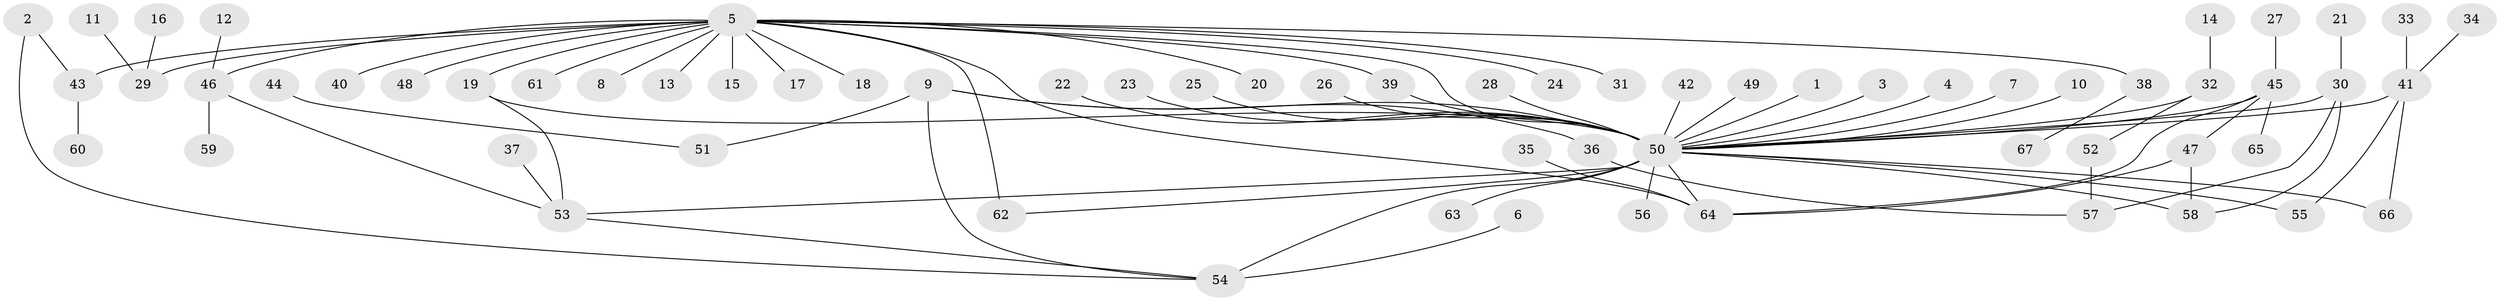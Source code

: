 // original degree distribution, {5: 0.06766917293233082, 19: 0.007518796992481203, 37: 0.007518796992481203, 7: 0.007518796992481203, 4: 0.05263157894736842, 1: 0.518796992481203, 6: 0.015037593984962405, 2: 0.24060150375939848, 3: 0.07518796992481203, 9: 0.007518796992481203}
// Generated by graph-tools (version 1.1) at 2025/26/03/09/25 03:26:08]
// undirected, 67 vertices, 83 edges
graph export_dot {
graph [start="1"]
  node [color=gray90,style=filled];
  1;
  2;
  3;
  4;
  5;
  6;
  7;
  8;
  9;
  10;
  11;
  12;
  13;
  14;
  15;
  16;
  17;
  18;
  19;
  20;
  21;
  22;
  23;
  24;
  25;
  26;
  27;
  28;
  29;
  30;
  31;
  32;
  33;
  34;
  35;
  36;
  37;
  38;
  39;
  40;
  41;
  42;
  43;
  44;
  45;
  46;
  47;
  48;
  49;
  50;
  51;
  52;
  53;
  54;
  55;
  56;
  57;
  58;
  59;
  60;
  61;
  62;
  63;
  64;
  65;
  66;
  67;
  1 -- 50 [weight=1.0];
  2 -- 43 [weight=1.0];
  2 -- 54 [weight=1.0];
  3 -- 50 [weight=1.0];
  4 -- 50 [weight=1.0];
  5 -- 8 [weight=1.0];
  5 -- 13 [weight=1.0];
  5 -- 15 [weight=1.0];
  5 -- 17 [weight=1.0];
  5 -- 18 [weight=1.0];
  5 -- 19 [weight=1.0];
  5 -- 20 [weight=1.0];
  5 -- 24 [weight=1.0];
  5 -- 29 [weight=2.0];
  5 -- 31 [weight=1.0];
  5 -- 38 [weight=1.0];
  5 -- 39 [weight=1.0];
  5 -- 40 [weight=1.0];
  5 -- 43 [weight=1.0];
  5 -- 46 [weight=1.0];
  5 -- 48 [weight=1.0];
  5 -- 50 [weight=2.0];
  5 -- 61 [weight=2.0];
  5 -- 62 [weight=1.0];
  5 -- 64 [weight=1.0];
  6 -- 54 [weight=1.0];
  7 -- 50 [weight=1.0];
  9 -- 36 [weight=1.0];
  9 -- 50 [weight=1.0];
  9 -- 51 [weight=1.0];
  9 -- 54 [weight=1.0];
  10 -- 50 [weight=1.0];
  11 -- 29 [weight=1.0];
  12 -- 46 [weight=1.0];
  14 -- 32 [weight=1.0];
  16 -- 29 [weight=1.0];
  19 -- 50 [weight=2.0];
  19 -- 53 [weight=1.0];
  21 -- 30 [weight=1.0];
  22 -- 50 [weight=1.0];
  23 -- 50 [weight=1.0];
  25 -- 50 [weight=1.0];
  26 -- 50 [weight=1.0];
  27 -- 45 [weight=1.0];
  28 -- 50 [weight=1.0];
  30 -- 50 [weight=1.0];
  30 -- 57 [weight=1.0];
  30 -- 58 [weight=1.0];
  32 -- 50 [weight=1.0];
  32 -- 52 [weight=1.0];
  33 -- 41 [weight=1.0];
  34 -- 41 [weight=1.0];
  35 -- 64 [weight=1.0];
  36 -- 57 [weight=1.0];
  37 -- 53 [weight=1.0];
  38 -- 67 [weight=1.0];
  39 -- 50 [weight=1.0];
  41 -- 50 [weight=2.0];
  41 -- 55 [weight=1.0];
  41 -- 66 [weight=1.0];
  42 -- 50 [weight=1.0];
  43 -- 60 [weight=1.0];
  44 -- 51 [weight=1.0];
  45 -- 47 [weight=1.0];
  45 -- 50 [weight=1.0];
  45 -- 64 [weight=1.0];
  45 -- 65 [weight=1.0];
  46 -- 53 [weight=1.0];
  46 -- 59 [weight=1.0];
  47 -- 58 [weight=1.0];
  47 -- 64 [weight=1.0];
  49 -- 50 [weight=1.0];
  50 -- 53 [weight=1.0];
  50 -- 54 [weight=2.0];
  50 -- 55 [weight=1.0];
  50 -- 56 [weight=1.0];
  50 -- 58 [weight=1.0];
  50 -- 62 [weight=1.0];
  50 -- 63 [weight=1.0];
  50 -- 64 [weight=1.0];
  50 -- 66 [weight=1.0];
  52 -- 57 [weight=1.0];
  53 -- 54 [weight=1.0];
}
